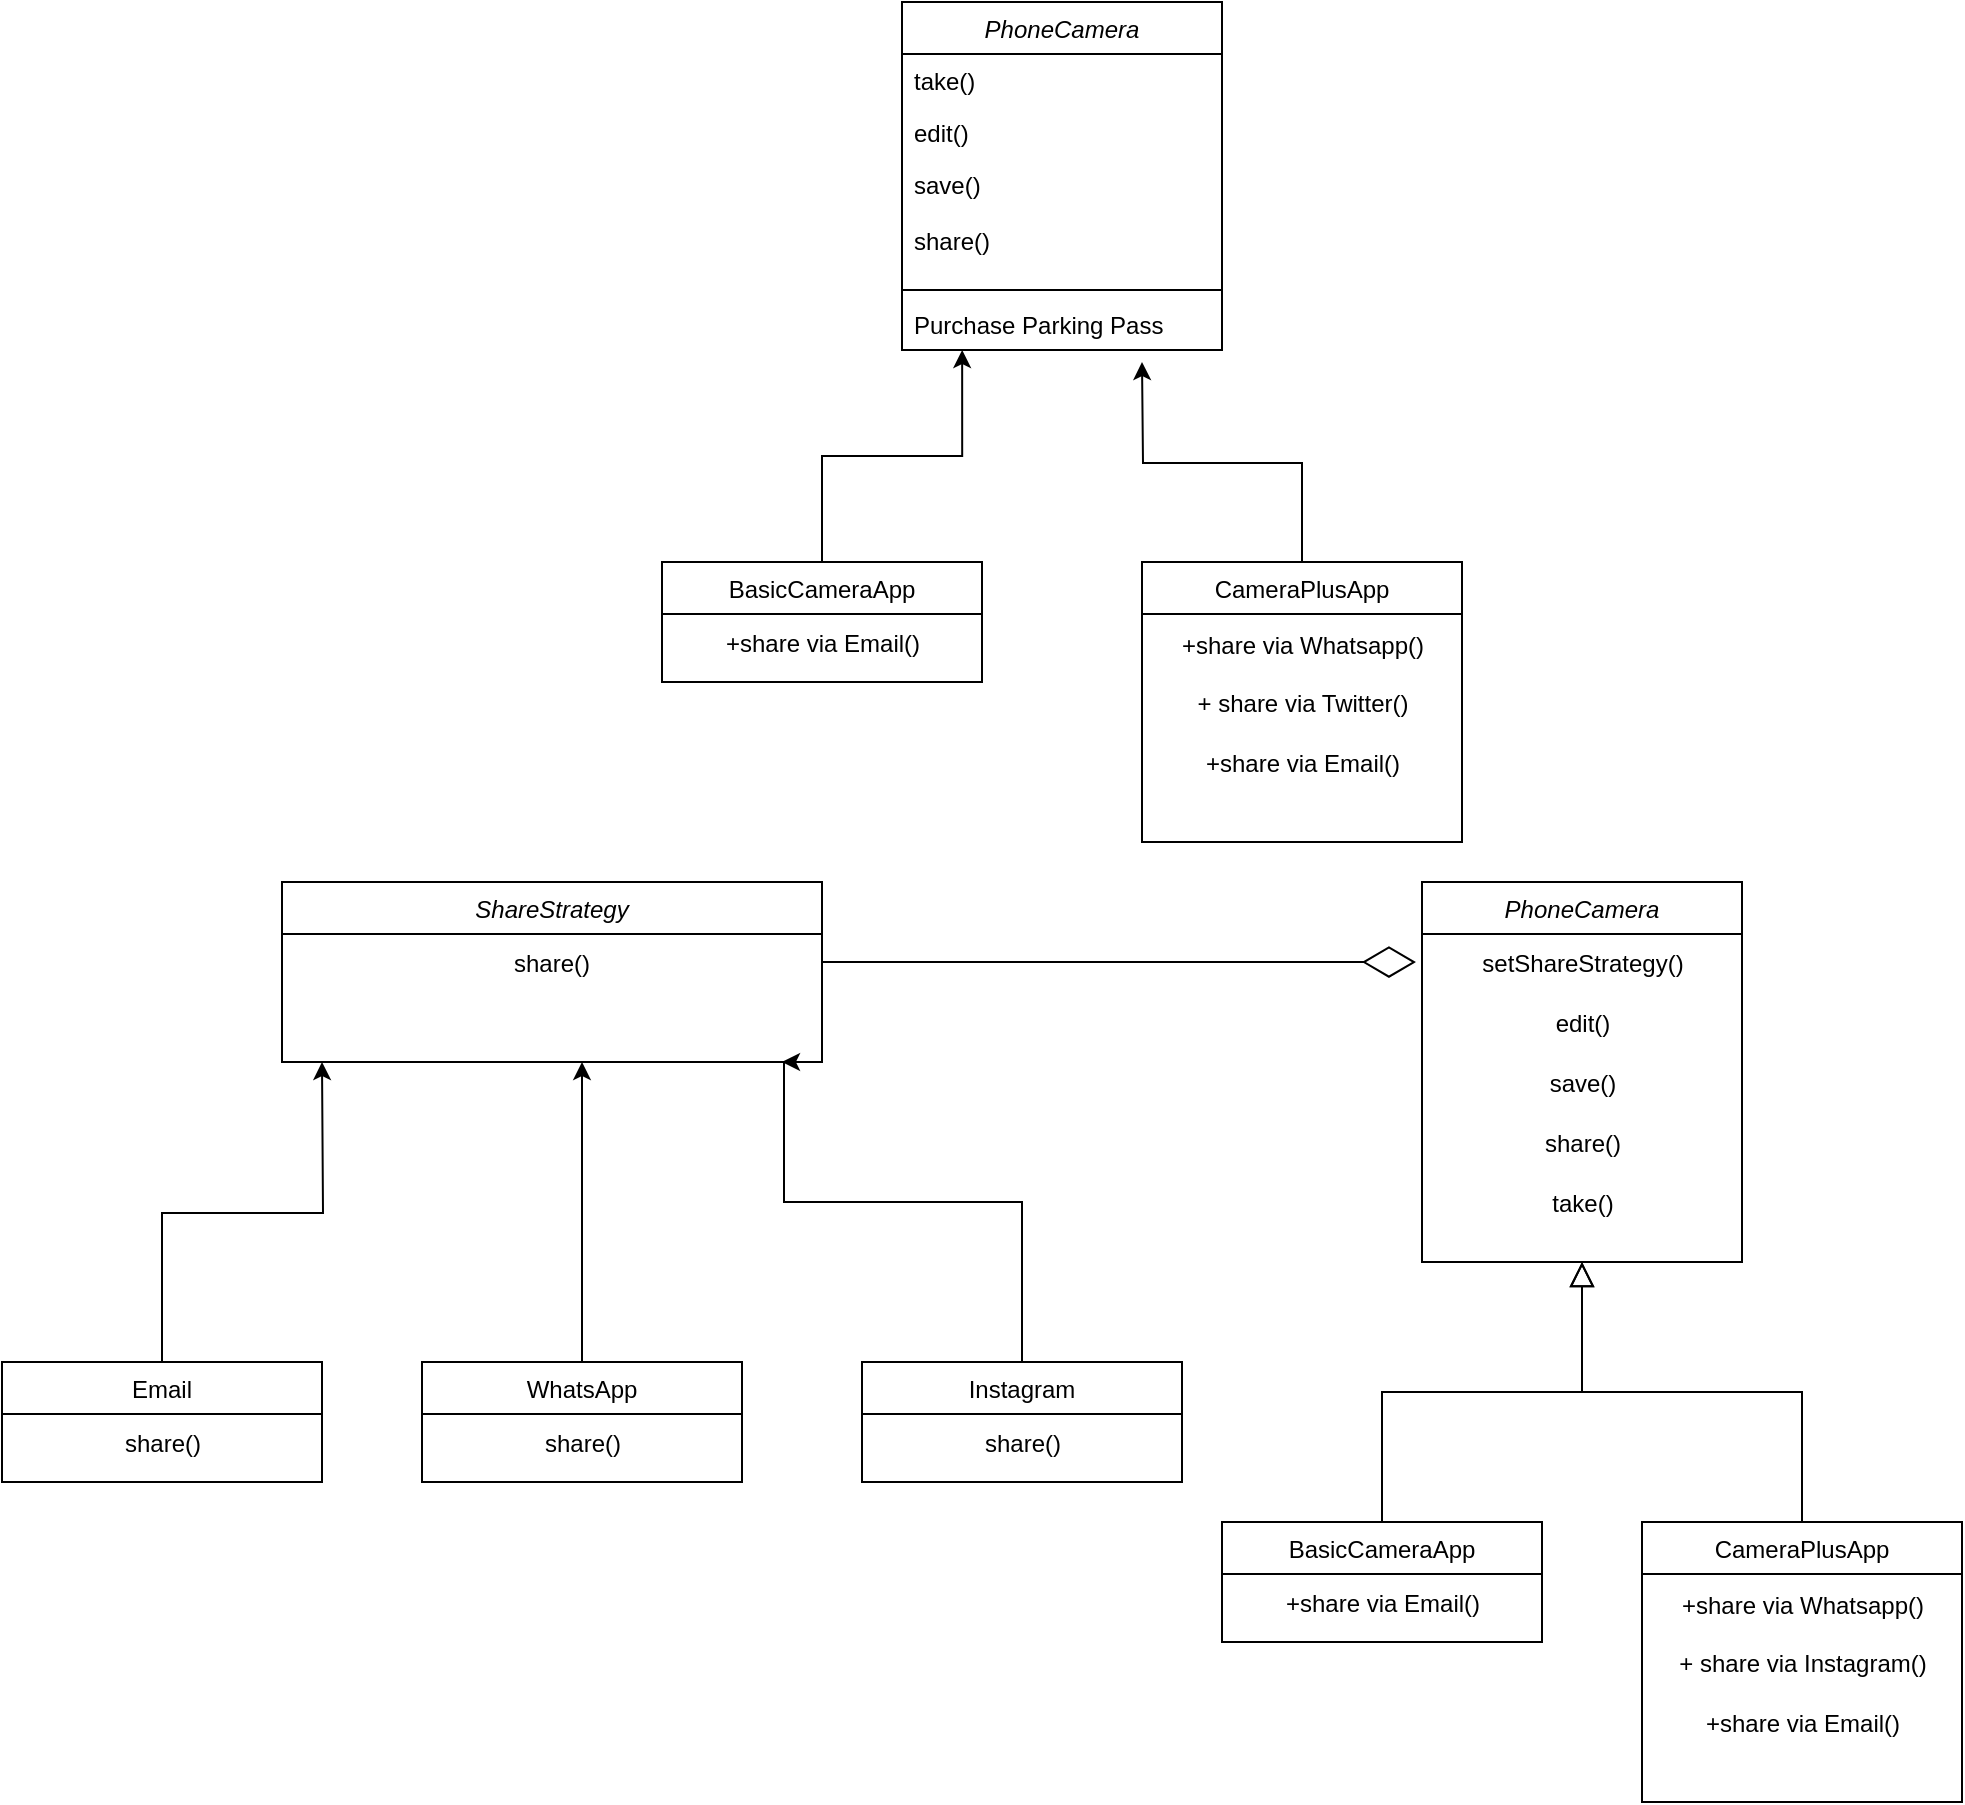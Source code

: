 <mxfile version="26.0.4">
  <diagram id="C5RBs43oDa-KdzZeNtuy" name="Page-1">
    <mxGraphModel dx="1945" dy="1431" grid="1" gridSize="10" guides="1" tooltips="1" connect="1" arrows="1" fold="1" page="1" pageScale="1" pageWidth="827" pageHeight="1169" math="0" shadow="0">
      <root>
        <mxCell id="WIyWlLk6GJQsqaUBKTNV-0" />
        <mxCell id="WIyWlLk6GJQsqaUBKTNV-1" parent="WIyWlLk6GJQsqaUBKTNV-0" />
        <mxCell id="zkfFHV4jXpPFQw0GAbJ--0" value="PhoneCamera" style="swimlane;fontStyle=2;align=center;verticalAlign=top;childLayout=stackLayout;horizontal=1;startSize=26;horizontalStack=0;resizeParent=1;resizeLast=0;collapsible=1;marginBottom=0;rounded=0;shadow=0;strokeWidth=1;" parent="WIyWlLk6GJQsqaUBKTNV-1" vertex="1">
          <mxGeometry x="200" y="80" width="160" height="174" as="geometry">
            <mxRectangle x="230" y="140" width="160" height="26" as="alternateBounds" />
          </mxGeometry>
        </mxCell>
        <mxCell id="zkfFHV4jXpPFQw0GAbJ--1" value="take()" style="text;align=left;verticalAlign=top;spacingLeft=4;spacingRight=4;overflow=hidden;rotatable=0;points=[[0,0.5],[1,0.5]];portConstraint=eastwest;" parent="zkfFHV4jXpPFQw0GAbJ--0" vertex="1">
          <mxGeometry y="26" width="160" height="26" as="geometry" />
        </mxCell>
        <mxCell id="zkfFHV4jXpPFQw0GAbJ--2" value="edit()" style="text;align=left;verticalAlign=top;spacingLeft=4;spacingRight=4;overflow=hidden;rotatable=0;points=[[0,0.5],[1,0.5]];portConstraint=eastwest;rounded=0;shadow=0;html=0;" parent="zkfFHV4jXpPFQw0GAbJ--0" vertex="1">
          <mxGeometry y="52" width="160" height="26" as="geometry" />
        </mxCell>
        <mxCell id="zkfFHV4jXpPFQw0GAbJ--3" value="save()&#xa;&#xa;share()" style="text;align=left;verticalAlign=top;spacingLeft=4;spacingRight=4;overflow=hidden;rotatable=0;points=[[0,0.5],[1,0.5]];portConstraint=eastwest;rounded=0;shadow=0;html=0;" parent="zkfFHV4jXpPFQw0GAbJ--0" vertex="1">
          <mxGeometry y="78" width="160" height="62" as="geometry" />
        </mxCell>
        <mxCell id="zkfFHV4jXpPFQw0GAbJ--4" value="" style="line;html=1;strokeWidth=1;align=left;verticalAlign=middle;spacingTop=-1;spacingLeft=3;spacingRight=3;rotatable=0;labelPosition=right;points=[];portConstraint=eastwest;" parent="zkfFHV4jXpPFQw0GAbJ--0" vertex="1">
          <mxGeometry y="140" width="160" height="8" as="geometry" />
        </mxCell>
        <mxCell id="zkfFHV4jXpPFQw0GAbJ--5" value="Purchase Parking Pass" style="text;align=left;verticalAlign=top;spacingLeft=4;spacingRight=4;overflow=hidden;rotatable=0;points=[[0,0.5],[1,0.5]];portConstraint=eastwest;" parent="zkfFHV4jXpPFQw0GAbJ--0" vertex="1">
          <mxGeometry y="148" width="160" height="26" as="geometry" />
        </mxCell>
        <mxCell id="zkfFHV4jXpPFQw0GAbJ--6" value="BasicCameraApp" style="swimlane;fontStyle=0;align=center;verticalAlign=top;childLayout=stackLayout;horizontal=1;startSize=26;horizontalStack=0;resizeParent=1;resizeLast=0;collapsible=1;marginBottom=0;rounded=0;shadow=0;strokeWidth=1;" parent="WIyWlLk6GJQsqaUBKTNV-1" vertex="1">
          <mxGeometry x="80" y="360" width="160" height="60" as="geometry">
            <mxRectangle x="130" y="380" width="160" height="26" as="alternateBounds" />
          </mxGeometry>
        </mxCell>
        <mxCell id="32ILkr2ORDTrAFTZxcDg-0" value="+share via Email()" style="text;html=1;align=center;verticalAlign=middle;resizable=0;points=[];autosize=1;strokeColor=none;fillColor=none;" vertex="1" parent="zkfFHV4jXpPFQw0GAbJ--6">
          <mxGeometry y="26" width="160" height="30" as="geometry" />
        </mxCell>
        <mxCell id="32ILkr2ORDTrAFTZxcDg-33" style="edgeStyle=orthogonalEdgeStyle;rounded=0;orthogonalLoop=1;jettySize=auto;html=1;" edge="1" parent="WIyWlLk6GJQsqaUBKTNV-1" source="zkfFHV4jXpPFQw0GAbJ--13">
          <mxGeometry relative="1" as="geometry">
            <mxPoint x="320" y="260" as="targetPoint" />
          </mxGeometry>
        </mxCell>
        <mxCell id="zkfFHV4jXpPFQw0GAbJ--13" value="CameraPlusApp" style="swimlane;fontStyle=0;align=center;verticalAlign=top;childLayout=stackLayout;horizontal=1;startSize=26;horizontalStack=0;resizeParent=1;resizeLast=0;collapsible=1;marginBottom=0;rounded=0;shadow=0;strokeWidth=1;" parent="WIyWlLk6GJQsqaUBKTNV-1" vertex="1">
          <mxGeometry x="320" y="360" width="160" height="140" as="geometry">
            <mxRectangle x="340" y="380" width="170" height="26" as="alternateBounds" />
          </mxGeometry>
        </mxCell>
        <mxCell id="32ILkr2ORDTrAFTZxcDg-4" value="+share via Whatsapp()&lt;div&gt;&lt;br&gt;&lt;/div&gt;&lt;div&gt;+ share via Twitter()&lt;/div&gt;" style="text;html=1;align=center;verticalAlign=middle;resizable=0;points=[];autosize=1;strokeColor=none;fillColor=none;" vertex="1" parent="zkfFHV4jXpPFQw0GAbJ--13">
          <mxGeometry y="26" width="160" height="60" as="geometry" />
        </mxCell>
        <mxCell id="32ILkr2ORDTrAFTZxcDg-1" value="+share via Email()" style="text;html=1;align=center;verticalAlign=middle;resizable=0;points=[];autosize=1;strokeColor=none;fillColor=none;" vertex="1" parent="zkfFHV4jXpPFQw0GAbJ--13">
          <mxGeometry y="86" width="160" height="30" as="geometry" />
        </mxCell>
        <mxCell id="32ILkr2ORDTrAFTZxcDg-5" value="PhoneCamera" style="swimlane;fontStyle=2;align=center;verticalAlign=top;childLayout=stackLayout;horizontal=1;startSize=26;horizontalStack=0;resizeParent=1;resizeLast=0;collapsible=1;marginBottom=0;rounded=0;shadow=0;strokeWidth=1;" vertex="1" parent="WIyWlLk6GJQsqaUBKTNV-1">
          <mxGeometry x="460" y="520" width="160" height="190" as="geometry">
            <mxRectangle x="230" y="140" width="160" height="26" as="alternateBounds" />
          </mxGeometry>
        </mxCell>
        <mxCell id="32ILkr2ORDTrAFTZxcDg-47" value="setShareStrategy()" style="text;html=1;align=center;verticalAlign=middle;resizable=0;points=[];autosize=1;strokeColor=none;fillColor=none;" vertex="1" parent="32ILkr2ORDTrAFTZxcDg-5">
          <mxGeometry y="26" width="160" height="30" as="geometry" />
        </mxCell>
        <mxCell id="32ILkr2ORDTrAFTZxcDg-49" value="edit()" style="text;html=1;align=center;verticalAlign=middle;resizable=0;points=[];autosize=1;strokeColor=none;fillColor=none;" vertex="1" parent="32ILkr2ORDTrAFTZxcDg-5">
          <mxGeometry y="56" width="160" height="30" as="geometry" />
        </mxCell>
        <mxCell id="32ILkr2ORDTrAFTZxcDg-50" value="save()" style="text;html=1;align=center;verticalAlign=middle;resizable=0;points=[];autosize=1;strokeColor=none;fillColor=none;" vertex="1" parent="32ILkr2ORDTrAFTZxcDg-5">
          <mxGeometry y="86" width="160" height="30" as="geometry" />
        </mxCell>
        <mxCell id="32ILkr2ORDTrAFTZxcDg-48" value="share()" style="text;html=1;align=center;verticalAlign=middle;resizable=0;points=[];autosize=1;strokeColor=none;fillColor=none;" vertex="1" parent="32ILkr2ORDTrAFTZxcDg-5">
          <mxGeometry y="116" width="160" height="30" as="geometry" />
        </mxCell>
        <mxCell id="32ILkr2ORDTrAFTZxcDg-51" value="take()" style="text;html=1;align=center;verticalAlign=middle;resizable=0;points=[];autosize=1;strokeColor=none;fillColor=none;" vertex="1" parent="32ILkr2ORDTrAFTZxcDg-5">
          <mxGeometry y="146" width="160" height="30" as="geometry" />
        </mxCell>
        <mxCell id="32ILkr2ORDTrAFTZxcDg-11" value="BasicCameraApp" style="swimlane;fontStyle=0;align=center;verticalAlign=top;childLayout=stackLayout;horizontal=1;startSize=26;horizontalStack=0;resizeParent=1;resizeLast=0;collapsible=1;marginBottom=0;rounded=0;shadow=0;strokeWidth=1;" vertex="1" parent="WIyWlLk6GJQsqaUBKTNV-1">
          <mxGeometry x="360" y="840" width="160" height="60" as="geometry">
            <mxRectangle x="130" y="380" width="160" height="26" as="alternateBounds" />
          </mxGeometry>
        </mxCell>
        <mxCell id="32ILkr2ORDTrAFTZxcDg-12" value="+share via Email()" style="text;html=1;align=center;verticalAlign=middle;resizable=0;points=[];autosize=1;strokeColor=none;fillColor=none;" vertex="1" parent="32ILkr2ORDTrAFTZxcDg-11">
          <mxGeometry y="26" width="160" height="30" as="geometry" />
        </mxCell>
        <mxCell id="32ILkr2ORDTrAFTZxcDg-13" value="" style="endArrow=block;endSize=10;endFill=0;shadow=0;strokeWidth=1;rounded=0;curved=0;edgeStyle=elbowEdgeStyle;elbow=vertical;" edge="1" parent="WIyWlLk6GJQsqaUBKTNV-1" source="32ILkr2ORDTrAFTZxcDg-11" target="32ILkr2ORDTrAFTZxcDg-5">
          <mxGeometry width="160" relative="1" as="geometry">
            <mxPoint x="440" y="683" as="sourcePoint" />
            <mxPoint x="440" y="683" as="targetPoint" />
          </mxGeometry>
        </mxCell>
        <mxCell id="32ILkr2ORDTrAFTZxcDg-14" value="CameraPlusApp" style="swimlane;fontStyle=0;align=center;verticalAlign=top;childLayout=stackLayout;horizontal=1;startSize=26;horizontalStack=0;resizeParent=1;resizeLast=0;collapsible=1;marginBottom=0;rounded=0;shadow=0;strokeWidth=1;" vertex="1" parent="WIyWlLk6GJQsqaUBKTNV-1">
          <mxGeometry x="570" y="840" width="160" height="140" as="geometry">
            <mxRectangle x="340" y="380" width="170" height="26" as="alternateBounds" />
          </mxGeometry>
        </mxCell>
        <mxCell id="32ILkr2ORDTrAFTZxcDg-15" value="+share via Whatsapp()&lt;div&gt;&lt;br&gt;&lt;/div&gt;&lt;div&gt;+ share via Instagram()&lt;/div&gt;" style="text;html=1;align=center;verticalAlign=middle;resizable=0;points=[];autosize=1;strokeColor=none;fillColor=none;" vertex="1" parent="32ILkr2ORDTrAFTZxcDg-14">
          <mxGeometry y="26" width="160" height="60" as="geometry" />
        </mxCell>
        <mxCell id="32ILkr2ORDTrAFTZxcDg-16" value="+share via Email()" style="text;html=1;align=center;verticalAlign=middle;resizable=0;points=[];autosize=1;strokeColor=none;fillColor=none;" vertex="1" parent="32ILkr2ORDTrAFTZxcDg-14">
          <mxGeometry y="86" width="160" height="30" as="geometry" />
        </mxCell>
        <mxCell id="32ILkr2ORDTrAFTZxcDg-17" value="" style="endArrow=block;endSize=10;endFill=0;shadow=0;strokeWidth=1;rounded=0;curved=0;edgeStyle=elbowEdgeStyle;elbow=vertical;" edge="1" parent="WIyWlLk6GJQsqaUBKTNV-1" source="32ILkr2ORDTrAFTZxcDg-14" target="32ILkr2ORDTrAFTZxcDg-5">
          <mxGeometry width="160" relative="1" as="geometry">
            <mxPoint x="450" y="853" as="sourcePoint" />
            <mxPoint x="550" y="751" as="targetPoint" />
          </mxGeometry>
        </mxCell>
        <mxCell id="32ILkr2ORDTrAFTZxcDg-18" value="ShareStrategy" style="swimlane;fontStyle=2;align=center;verticalAlign=top;childLayout=stackLayout;horizontal=1;startSize=26;horizontalStack=0;resizeParent=1;resizeLast=0;collapsible=1;marginBottom=0;rounded=0;shadow=0;strokeWidth=1;" vertex="1" parent="WIyWlLk6GJQsqaUBKTNV-1">
          <mxGeometry x="-110" y="520" width="270" height="90" as="geometry">
            <mxRectangle x="230" y="140" width="160" height="26" as="alternateBounds" />
          </mxGeometry>
        </mxCell>
        <mxCell id="32ILkr2ORDTrAFTZxcDg-31" value="share()" style="text;html=1;align=center;verticalAlign=middle;whiteSpace=wrap;rounded=0;" vertex="1" parent="32ILkr2ORDTrAFTZxcDg-18">
          <mxGeometry y="26" width="270" height="30" as="geometry" />
        </mxCell>
        <mxCell id="32ILkr2ORDTrAFTZxcDg-44" style="edgeStyle=orthogonalEdgeStyle;rounded=0;orthogonalLoop=1;jettySize=auto;html=1;" edge="1" parent="WIyWlLk6GJQsqaUBKTNV-1" source="32ILkr2ORDTrAFTZxcDg-24">
          <mxGeometry relative="1" as="geometry">
            <mxPoint x="-90" y="610" as="targetPoint" />
          </mxGeometry>
        </mxCell>
        <mxCell id="32ILkr2ORDTrAFTZxcDg-24" value="Email" style="swimlane;fontStyle=0;align=center;verticalAlign=top;childLayout=stackLayout;horizontal=1;startSize=26;horizontalStack=0;resizeParent=1;resizeLast=0;collapsible=1;marginBottom=0;rounded=0;shadow=0;strokeWidth=1;" vertex="1" parent="WIyWlLk6GJQsqaUBKTNV-1">
          <mxGeometry x="-250" y="760" width="160" height="60" as="geometry">
            <mxRectangle x="130" y="380" width="160" height="26" as="alternateBounds" />
          </mxGeometry>
        </mxCell>
        <mxCell id="32ILkr2ORDTrAFTZxcDg-25" value="share()" style="text;html=1;align=center;verticalAlign=middle;resizable=0;points=[];autosize=1;strokeColor=none;fillColor=none;" vertex="1" parent="32ILkr2ORDTrAFTZxcDg-24">
          <mxGeometry y="26" width="160" height="30" as="geometry" />
        </mxCell>
        <mxCell id="32ILkr2ORDTrAFTZxcDg-34" style="edgeStyle=orthogonalEdgeStyle;rounded=0;orthogonalLoop=1;jettySize=auto;html=1;entryX=0.188;entryY=1;entryDx=0;entryDy=0;entryPerimeter=0;" edge="1" parent="WIyWlLk6GJQsqaUBKTNV-1" source="zkfFHV4jXpPFQw0GAbJ--6" target="zkfFHV4jXpPFQw0GAbJ--5">
          <mxGeometry relative="1" as="geometry" />
        </mxCell>
        <mxCell id="32ILkr2ORDTrAFTZxcDg-45" style="edgeStyle=orthogonalEdgeStyle;rounded=0;orthogonalLoop=1;jettySize=auto;html=1;" edge="1" parent="WIyWlLk6GJQsqaUBKTNV-1" source="32ILkr2ORDTrAFTZxcDg-35">
          <mxGeometry relative="1" as="geometry">
            <mxPoint x="40" y="610" as="targetPoint" />
          </mxGeometry>
        </mxCell>
        <mxCell id="32ILkr2ORDTrAFTZxcDg-35" value="WhatsApp" style="swimlane;fontStyle=0;align=center;verticalAlign=top;childLayout=stackLayout;horizontal=1;startSize=26;horizontalStack=0;resizeParent=1;resizeLast=0;collapsible=1;marginBottom=0;rounded=0;shadow=0;strokeWidth=1;" vertex="1" parent="WIyWlLk6GJQsqaUBKTNV-1">
          <mxGeometry x="-40" y="760" width="160" height="60" as="geometry">
            <mxRectangle x="130" y="380" width="160" height="26" as="alternateBounds" />
          </mxGeometry>
        </mxCell>
        <mxCell id="32ILkr2ORDTrAFTZxcDg-36" value="share()" style="text;html=1;align=center;verticalAlign=middle;resizable=0;points=[];autosize=1;strokeColor=none;fillColor=none;" vertex="1" parent="32ILkr2ORDTrAFTZxcDg-35">
          <mxGeometry y="26" width="160" height="30" as="geometry" />
        </mxCell>
        <mxCell id="32ILkr2ORDTrAFTZxcDg-46" style="edgeStyle=orthogonalEdgeStyle;rounded=0;orthogonalLoop=1;jettySize=auto;html=1;" edge="1" parent="WIyWlLk6GJQsqaUBKTNV-1" source="32ILkr2ORDTrAFTZxcDg-37">
          <mxGeometry relative="1" as="geometry">
            <mxPoint x="140" y="610" as="targetPoint" />
            <Array as="points">
              <mxPoint x="260" y="680" />
              <mxPoint x="141" y="680" />
            </Array>
          </mxGeometry>
        </mxCell>
        <mxCell id="32ILkr2ORDTrAFTZxcDg-37" value="Instagram" style="swimlane;fontStyle=0;align=center;verticalAlign=top;childLayout=stackLayout;horizontal=1;startSize=26;horizontalStack=0;resizeParent=1;resizeLast=0;collapsible=1;marginBottom=0;rounded=0;shadow=0;strokeWidth=1;" vertex="1" parent="WIyWlLk6GJQsqaUBKTNV-1">
          <mxGeometry x="180" y="760" width="160" height="60" as="geometry">
            <mxRectangle x="130" y="380" width="160" height="26" as="alternateBounds" />
          </mxGeometry>
        </mxCell>
        <mxCell id="32ILkr2ORDTrAFTZxcDg-38" value="share()" style="text;html=1;align=center;verticalAlign=middle;resizable=0;points=[];autosize=1;strokeColor=none;fillColor=none;" vertex="1" parent="32ILkr2ORDTrAFTZxcDg-37">
          <mxGeometry y="26" width="160" height="30" as="geometry" />
        </mxCell>
        <mxCell id="32ILkr2ORDTrAFTZxcDg-52" value="" style="endArrow=diamondThin;endFill=0;endSize=24;html=1;rounded=0;entryX=-0.019;entryY=0.467;entryDx=0;entryDy=0;entryPerimeter=0;" edge="1" parent="WIyWlLk6GJQsqaUBKTNV-1" target="32ILkr2ORDTrAFTZxcDg-47">
          <mxGeometry width="160" relative="1" as="geometry">
            <mxPoint x="160" y="560" as="sourcePoint" />
            <mxPoint x="440" y="560" as="targetPoint" />
            <Array as="points">
              <mxPoint x="300" y="560" />
            </Array>
          </mxGeometry>
        </mxCell>
      </root>
    </mxGraphModel>
  </diagram>
</mxfile>
